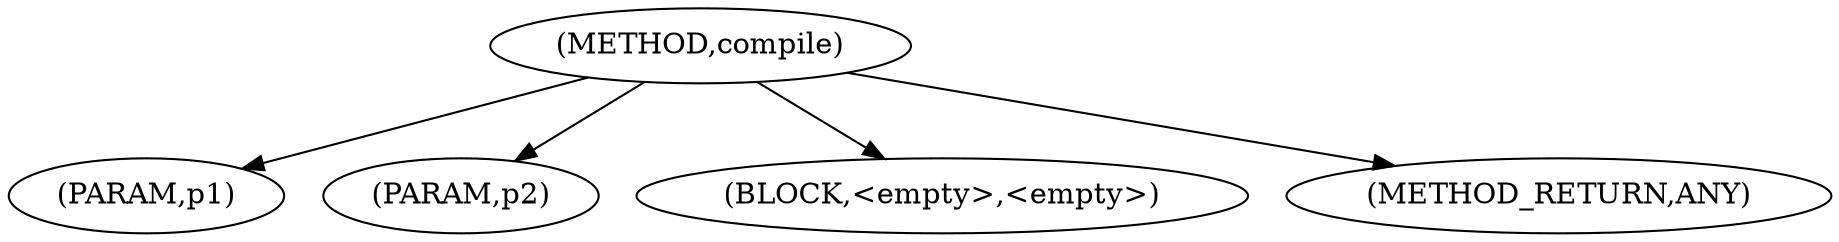 digraph "compile" {  
"478" [label = <(METHOD,compile)> ]
"479" [label = <(PARAM,p1)> ]
"480" [label = <(PARAM,p2)> ]
"481" [label = <(BLOCK,&lt;empty&gt;,&lt;empty&gt;)> ]
"482" [label = <(METHOD_RETURN,ANY)> ]
  "478" -> "479" 
  "478" -> "481" 
  "478" -> "480" 
  "478" -> "482" 
}
